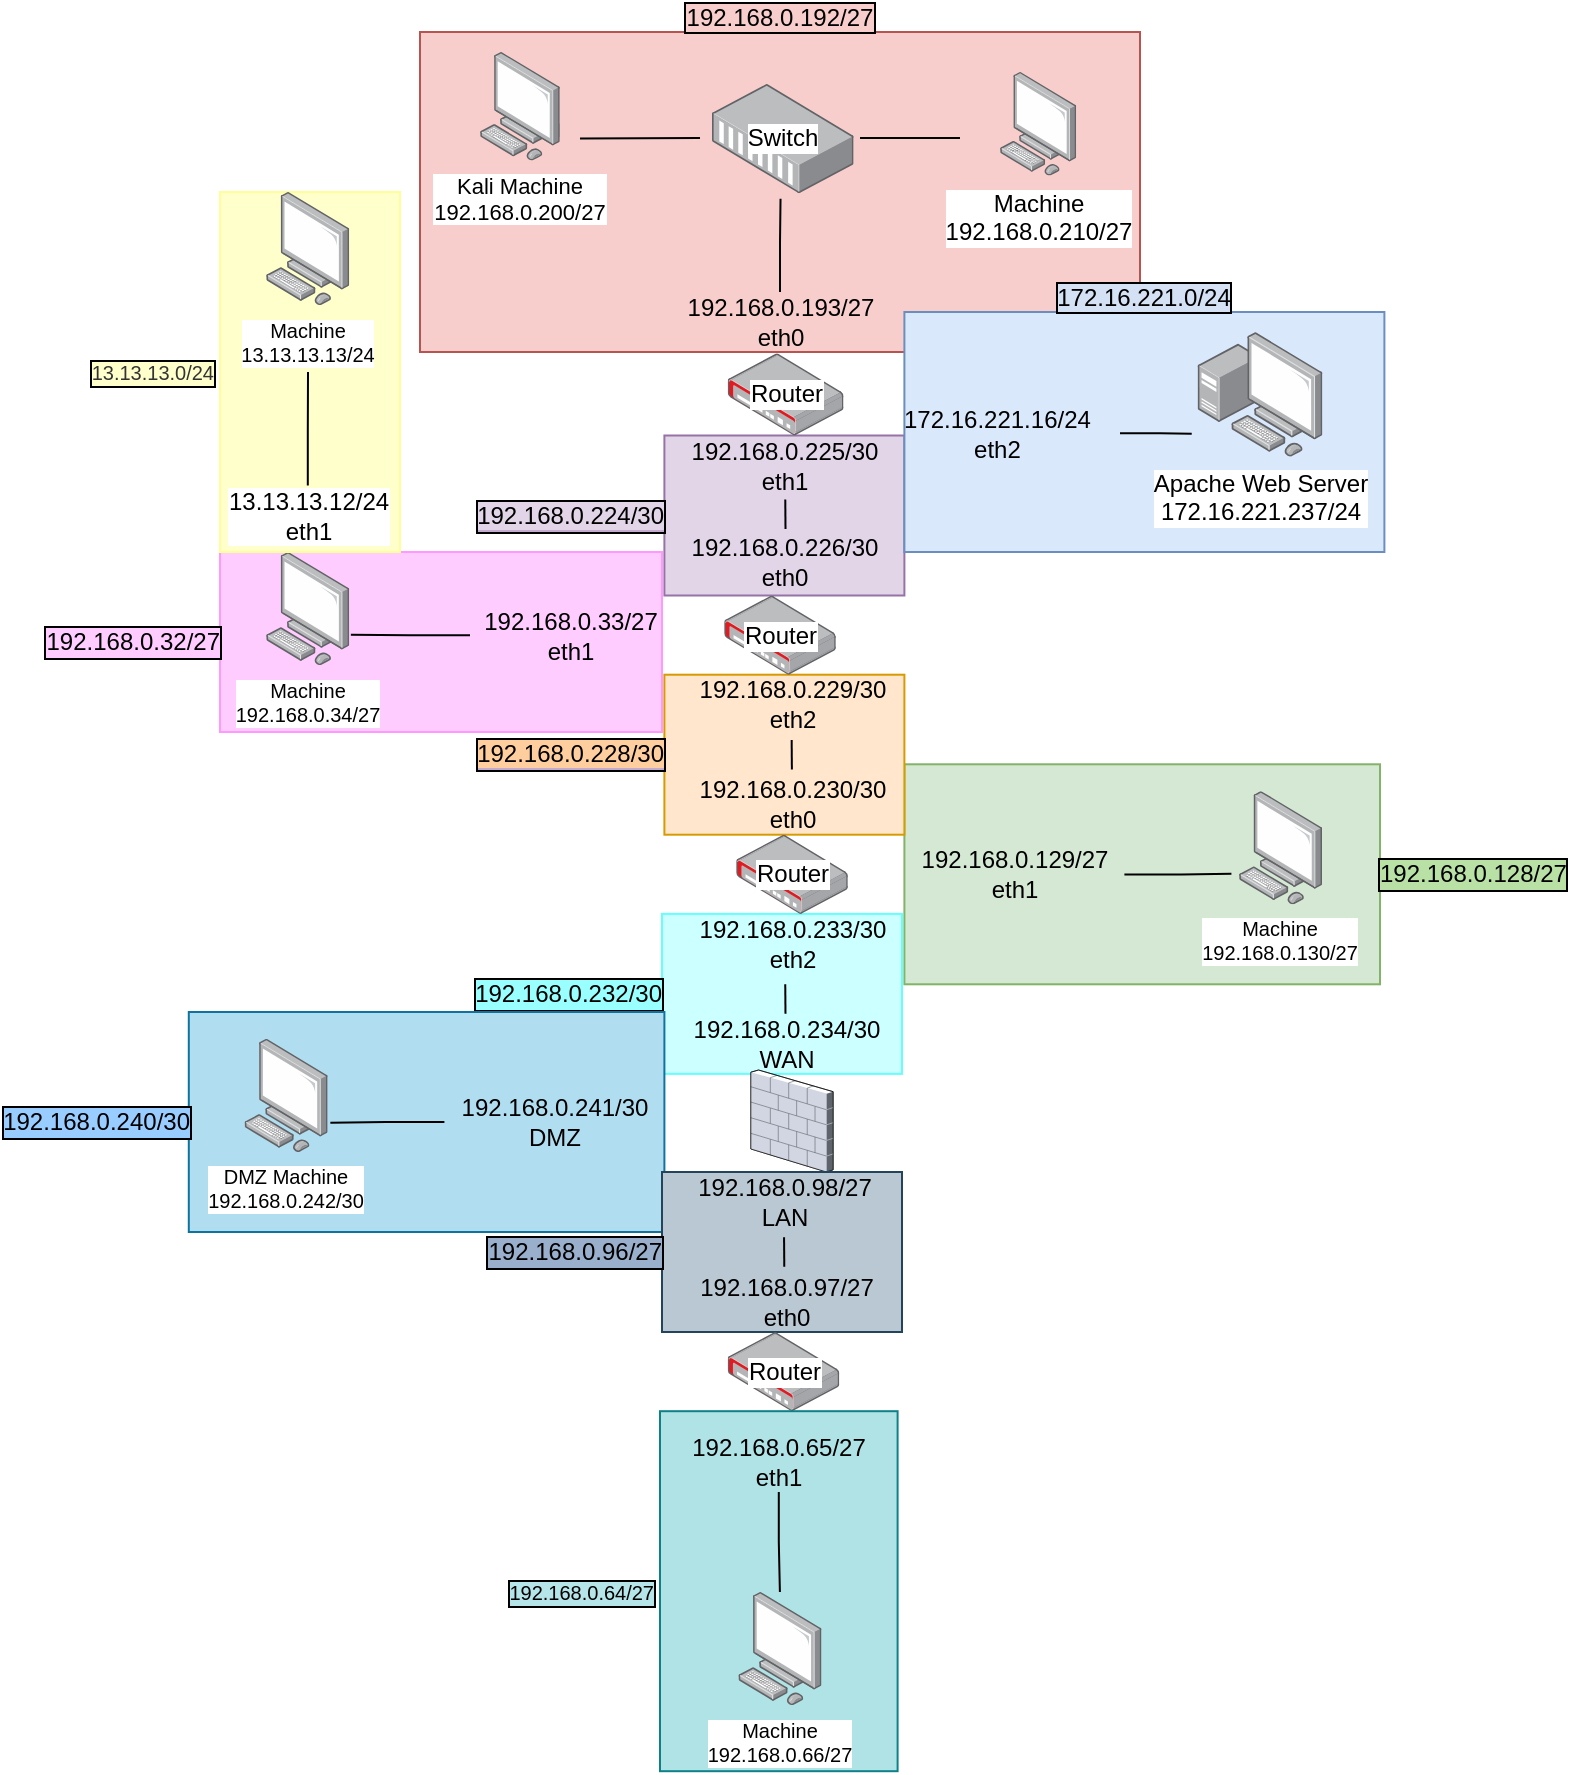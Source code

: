<mxfile version="15.9.4" type="github">
  <diagram id="bv9NfRFVShrriIwBrnN3" name="Page-1">
    <mxGraphModel dx="2500" dy="918" grid="1" gridSize="10" guides="1" tooltips="1" connect="1" arrows="1" fold="1" page="1" pageScale="1" pageWidth="827" pageHeight="1169" math="0" shadow="0">
      <root>
        <mxCell id="0" />
        <mxCell id="1" parent="0" />
        <mxCell id="MmpTSS29BtTi1EmhJtcV-57" value="192.168.0.128/27" style="rounded=0;labelBackgroundColor=#B9E0A5;labelBorderColor=default;fillColor=#d5e8d4;strokeColor=#82b366;labelPosition=right;verticalLabelPosition=middle;align=left;verticalAlign=middle;spacing=-1;whiteSpace=wrap;html=1;" parent="1" vertex="1">
          <mxGeometry x="402.2" y="406.15" width="237.8" height="110" as="geometry" />
        </mxCell>
        <mxCell id="MmpTSS29BtTi1EmhJtcV-56" value="192.168.0.32/27" style="rounded=0;labelBackgroundColor=#FFCCFF;labelBorderColor=default;fillColor=#FFCCFF;strokeColor=#FF99FF;labelPosition=left;verticalLabelPosition=middle;align=right;verticalAlign=middle;spacing=-1;whiteSpace=wrap;html=1;" parent="1" vertex="1">
          <mxGeometry x="60" y="300" width="221" height="90" as="geometry" />
        </mxCell>
        <mxCell id="MmpTSS29BtTi1EmhJtcV-54" value="&lt;span style=&quot;&quot;&gt;192.168.0.232/30&lt;/span&gt;" style="rounded=0;whiteSpace=wrap;html=1;labelBackgroundColor=#99FFFF;labelBorderColor=default;fillColor=#CCFFFF;strokeColor=#66FFFF;labelPosition=left;verticalLabelPosition=middle;align=right;verticalAlign=middle;spacing=-1;" parent="1" vertex="1">
          <mxGeometry x="281" y="480.95" width="120" height="80" as="geometry" />
        </mxCell>
        <mxCell id="MmpTSS29BtTi1EmhJtcV-51" value="&lt;div&gt;&lt;span style=&quot;background-color: rgb(255 , 206 , 159)&quot;&gt;192.168.0.228/30&lt;/span&gt;&lt;/div&gt;" style="rounded=0;whiteSpace=wrap;html=1;labelBackgroundColor=#C3ABD0;labelBorderColor=default;fillColor=#ffe6cc;strokeColor=#d79b00;labelPosition=left;verticalLabelPosition=middle;align=right;verticalAlign=middle;spacing=-1;" parent="1" vertex="1">
          <mxGeometry x="282.2" y="361.35" width="120" height="80" as="geometry" />
        </mxCell>
        <mxCell id="MmpTSS29BtTi1EmhJtcV-38" value="&lt;span style=&quot;background-color: rgb(225 , 213 , 231)&quot;&gt;192.168.0.224/30&lt;/span&gt;" style="rounded=0;whiteSpace=wrap;html=1;labelBackgroundColor=#C3ABD0;labelBorderColor=default;fillColor=#e1d5e7;strokeColor=#9673a6;labelPosition=left;verticalLabelPosition=middle;align=right;verticalAlign=middle;spacing=-1;" parent="1" vertex="1">
          <mxGeometry x="282.2" y="241.75" width="120" height="80" as="geometry" />
        </mxCell>
        <mxCell id="MmpTSS29BtTi1EmhJtcV-10" value="192.168.0.192/27" style="rounded=0;fillColor=#f8cecc;strokeColor=#b85450;labelPosition=center;verticalLabelPosition=top;align=center;verticalAlign=bottom;labelBackgroundColor=#F8CECC;labelBorderColor=default;spacing=-1;whiteSpace=wrap;html=1;" parent="1" vertex="1">
          <mxGeometry x="160" y="40" width="360" height="160" as="geometry" />
        </mxCell>
        <mxCell id="MmpTSS29BtTi1EmhJtcV-35" value="172.16.221.0/24" style="rounded=0;labelBackgroundColor=#D4E1F5;labelBorderColor=default;fillColor=#dae8fc;strokeColor=#6c8ebf;labelPosition=center;verticalLabelPosition=top;align=center;verticalAlign=bottom;spacing=-1;whiteSpace=wrap;html=1;" parent="1" vertex="1">
          <mxGeometry x="402.2" y="180" width="240" height="120" as="geometry" />
        </mxCell>
        <mxCell id="MmpTSS29BtTi1EmhJtcV-3" value="&lt;div&gt;Machine&lt;br&gt;&lt;/div&gt;&lt;div&gt;192.168.0.210/27&lt;/div&gt;" style="points=[];aspect=fixed;html=1;align=center;shadow=0;dashed=0;image;image=img/lib/allied_telesis/computer_and_terminals/Personal_Computer.svg;" parent="1" vertex="1">
          <mxGeometry x="450" y="60" width="38.22" height="51.8" as="geometry" />
        </mxCell>
        <mxCell id="pMQTTa0LI7Ytu90DuwI--7" style="edgeStyle=orthogonalEdgeStyle;rounded=0;orthogonalLoop=1;jettySize=auto;html=1;entryX=1.016;entryY=0.731;entryDx=0;entryDy=0;entryPerimeter=0;endArrow=none;endFill=0;" edge="1" parent="1" source="MmpTSS29BtTi1EmhJtcV-23" target="MmpTSS29BtTi1EmhJtcV-55">
          <mxGeometry relative="1" as="geometry" />
        </mxCell>
        <mxCell id="MmpTSS29BtTi1EmhJtcV-23" value="&lt;div&gt;192.168.0.33/27&lt;/div&gt;&lt;div&gt;eth1&lt;/div&gt;" style="text;html=1;align=center;verticalAlign=middle;resizable=0;points=[];autosize=1;strokeColor=none;fillColor=none;" parent="1" vertex="1">
          <mxGeometry x="185.0" y="326.55" width="100" height="30" as="geometry" />
        </mxCell>
        <mxCell id="pMQTTa0LI7Ytu90DuwI--5" style="edgeStyle=orthogonalEdgeStyle;rounded=0;orthogonalLoop=1;jettySize=auto;html=1;entryX=-0.09;entryY=0.73;entryDx=0;entryDy=0;entryPerimeter=0;endArrow=none;endFill=0;" edge="1" parent="1" source="MmpTSS29BtTi1EmhJtcV-28" target="MmpTSS29BtTi1EmhJtcV-59">
          <mxGeometry relative="1" as="geometry" />
        </mxCell>
        <mxCell id="MmpTSS29BtTi1EmhJtcV-28" value="&lt;div&gt;192.168.0.129/27&lt;/div&gt;&lt;div&gt;eth1&lt;/div&gt;" style="text;html=1;align=center;verticalAlign=middle;resizable=0;points=[];autosize=1;strokeColor=none;fillColor=none;" parent="1" vertex="1">
          <mxGeometry x="402.2" y="446.15" width="110" height="30" as="geometry" />
        </mxCell>
        <mxCell id="MmpTSS29BtTi1EmhJtcV-31" value="&lt;div&gt;Apache Web Server&lt;/div&gt;&lt;div&gt;172.16.221.237/24&lt;/div&gt;" style="points=[];aspect=fixed;html=1;align=center;shadow=0;dashed=0;image;image=img/lib/allied_telesis/computer_and_terminals/Personal_Computer_with_Server.svg;rounded=0;labelBackgroundColor=default;labelBorderColor=none;" parent="1" vertex="1">
          <mxGeometry x="548.8" y="190" width="62.4" height="62.4" as="geometry" />
        </mxCell>
        <mxCell id="MmpTSS29BtTi1EmhJtcV-42" style="edgeStyle=orthogonalEdgeStyle;rounded=0;orthogonalLoop=1;jettySize=auto;html=1;entryX=-0.047;entryY=0.815;entryDx=0;entryDy=0;entryPerimeter=0;endArrow=none;endFill=0;" parent="1" source="MmpTSS29BtTi1EmhJtcV-21" target="MmpTSS29BtTi1EmhJtcV-31" edge="1">
          <mxGeometry relative="1" as="geometry" />
        </mxCell>
        <mxCell id="MmpTSS29BtTi1EmhJtcV-21" value="&lt;div&gt;172.16.221.16/24&lt;/div&gt;&lt;div align=&quot;center&quot;&gt; eth2&lt;/div&gt;" style="text;whiteSpace=wrap;html=1;verticalAlign=middle;" parent="1" vertex="1">
          <mxGeometry x="400" y="225.55" width="110" height="30" as="geometry" />
        </mxCell>
        <mxCell id="MmpTSS29BtTi1EmhJtcV-7" value="&lt;div&gt;Router&lt;/div&gt;" style="points=[];aspect=fixed;html=1;align=center;shadow=0;dashed=0;image;image=img/lib/allied_telesis/security/Router_VPN.svg;direction=east;labelPosition=center;verticalLabelPosition=middle;verticalAlign=middle;" parent="1" vertex="1">
          <mxGeometry x="313.85" y="200.66" width="57.9" height="41.09" as="geometry" />
        </mxCell>
        <mxCell id="pMQTTa0LI7Ytu90DuwI--15" style="edgeStyle=orthogonalEdgeStyle;rounded=0;orthogonalLoop=1;jettySize=auto;html=1;entryX=0.484;entryY=1.051;entryDx=0;entryDy=0;entryPerimeter=0;endArrow=none;endFill=0;" edge="1" parent="1" source="MmpTSS29BtTi1EmhJtcV-15" target="pMQTTa0LI7Ytu90DuwI--14">
          <mxGeometry relative="1" as="geometry" />
        </mxCell>
        <mxCell id="MmpTSS29BtTi1EmhJtcV-15" value="&lt;div&gt;192.168.0.193/27&lt;/div&gt;&lt;div&gt;eth0&lt;/div&gt;" style="text;html=1;align=center;verticalAlign=middle;resizable=0;points=[];autosize=1;strokeColor=none;fillColor=none;labelBackgroundColor=none;" parent="1" vertex="1">
          <mxGeometry x="285" y="170" width="110" height="30" as="geometry" />
        </mxCell>
        <mxCell id="MmpTSS29BtTi1EmhJtcV-17" value="&lt;div&gt;192.168.0.225/30&lt;/div&gt;&lt;div&gt;eth1&lt;br&gt;&lt;/div&gt;" style="text;html=1;align=center;verticalAlign=middle;resizable=0;points=[];autosize=1;strokeColor=none;fillColor=none;" parent="1" vertex="1">
          <mxGeometry x="287.2" y="241.75" width="110" height="30" as="geometry" />
        </mxCell>
        <mxCell id="MmpTSS29BtTi1EmhJtcV-12" value="Router" style="points=[];aspect=fixed;html=1;align=center;shadow=0;dashed=0;image;image=img/lib/allied_telesis/security/Router_VPN.svg;labelPosition=center;verticalLabelPosition=middle;verticalAlign=middle;" parent="1" vertex="1">
          <mxGeometry x="312.1" y="321.75" width="55.8" height="39.6" as="geometry" />
        </mxCell>
        <mxCell id="MmpTSS29BtTi1EmhJtcV-13" value="&lt;div&gt;192.168.0.229/30&lt;/div&gt;&lt;div&gt;eth2&lt;/div&gt;" style="text;html=1;align=center;verticalAlign=middle;resizable=0;points=[];autosize=1;strokeColor=none;fillColor=none;spacing=2;" parent="1" vertex="1">
          <mxGeometry x="286" y="356.35" width="120" height="40" as="geometry" />
        </mxCell>
        <mxCell id="MmpTSS29BtTi1EmhJtcV-14" value="192.168.0.226/30&lt;br&gt;eth0&lt;br&gt;" style="text;align=center;verticalAlign=middle;resizable=0;points=[];autosize=1;strokeColor=none;fillColor=none;html=1;" parent="1" vertex="1">
          <mxGeometry x="287.2" y="290" width="110" height="30" as="geometry" />
        </mxCell>
        <mxCell id="MmpTSS29BtTi1EmhJtcV-41" value="" style="endArrow=none;html=1;rounded=0;entryX=0.504;entryY=1.067;entryDx=0;entryDy=0;entryPerimeter=0;exitX=0.505;exitY=-0.05;exitDx=0;exitDy=0;exitPerimeter=0;" parent="1" source="MmpTSS29BtTi1EmhJtcV-14" target="MmpTSS29BtTi1EmhJtcV-17" edge="1">
          <mxGeometry width="50" height="50" relative="1" as="geometry">
            <mxPoint x="450" y="410" as="sourcePoint" />
            <mxPoint x="500" y="360" as="targetPoint" />
          </mxGeometry>
        </mxCell>
        <mxCell id="MmpTSS29BtTi1EmhJtcV-26" value="&lt;div&gt;192.168.0.233/30&lt;/div&gt;&lt;div&gt;eth2&lt;/div&gt;" style="text;html=1;align=center;verticalAlign=middle;resizable=0;points=[];autosize=1;strokeColor=none;fillColor=none;" parent="1" vertex="1">
          <mxGeometry x="291" y="480.95" width="110" height="30" as="geometry" />
        </mxCell>
        <mxCell id="MmpTSS29BtTi1EmhJtcV-27" value="&lt;div&gt;192.168.0.230/30&lt;/div&gt;&lt;div&gt;eth0&lt;/div&gt;" style="text;html=1;align=center;verticalAlign=middle;resizable=0;points=[];autosize=1;strokeColor=none;fillColor=none;" parent="1" vertex="1">
          <mxGeometry x="291" y="411.35" width="110" height="30" as="geometry" />
        </mxCell>
        <mxCell id="MmpTSS29BtTi1EmhJtcV-52" value="Router" style="points=[];aspect=fixed;html=1;align=center;shadow=0;dashed=0;image;image=img/lib/allied_telesis/security/Router_VPN.svg;labelPosition=center;verticalLabelPosition=middle;verticalAlign=middle;" parent="1" vertex="1">
          <mxGeometry x="318.1" y="441.35" width="55.8" height="39.6" as="geometry" />
        </mxCell>
        <mxCell id="MmpTSS29BtTi1EmhJtcV-55" value="&lt;div style=&quot;font-size: 10px;&quot;&gt;Machine&lt;br style=&quot;font-size: 10px;&quot;&gt;&lt;/div&gt;&lt;div style=&quot;font-size: 10px;&quot;&gt;192.168.0.34/27&lt;/div&gt;" style="points=[];aspect=fixed;html=1;align=center;shadow=0;dashed=0;image;image=img/lib/allied_telesis/computer_and_terminals/Personal_Computer.svg;whiteSpace=wrap;fontSize=10;verticalAlign=top;" parent="1" vertex="1">
          <mxGeometry x="83.03" y="300" width="41.73" height="56.55" as="geometry" />
        </mxCell>
        <mxCell id="MmpTSS29BtTi1EmhJtcV-59" value="&lt;div style=&quot;font-size: 10px&quot;&gt;Machine&lt;br style=&quot;font-size: 10px&quot;&gt;&lt;/div&gt;&lt;div style=&quot;font-size: 10px&quot;&gt;192.168.0.130/27&lt;/div&gt;" style="points=[];aspect=fixed;html=1;align=center;shadow=0;dashed=0;image;image=img/lib/allied_telesis/computer_and_terminals/Personal_Computer.svg;whiteSpace=wrap;fontSize=10;verticalAlign=top;" parent="1" vertex="1">
          <mxGeometry x="569.47" y="419.6" width="41.73" height="56.55" as="geometry" />
        </mxCell>
        <mxCell id="MmpTSS29BtTi1EmhJtcV-61" value="&lt;div&gt;13.13.13.0/24&lt;/div&gt;" style="rounded=0;whiteSpace=wrap;html=1;labelBackgroundColor=#FFFFCC;labelBorderColor=default;fontSize=10;strokeColor=#FFFF99;fillColor=#FFFFCC;fontColor=#333333;labelPosition=left;verticalLabelPosition=middle;align=right;verticalAlign=middle;" parent="1" vertex="1">
          <mxGeometry x="60" y="120" width="90" height="180" as="geometry" />
        </mxCell>
        <mxCell id="MmpTSS29BtTi1EmhJtcV-60" value="&lt;div style=&quot;font-size: 10px&quot;&gt;Machine&lt;br style=&quot;font-size: 10px&quot;&gt;&lt;/div&gt;&lt;div style=&quot;font-size: 10px&quot;&gt;13.13.13.13/24&lt;/div&gt;" style="points=[];aspect=fixed;html=1;align=center;shadow=0;dashed=0;image;image=img/lib/allied_telesis/computer_and_terminals/Personal_Computer.svg;whiteSpace=wrap;fontSize=10;verticalAlign=top;" parent="1" vertex="1">
          <mxGeometry x="83.03" y="120" width="41.73" height="56.55" as="geometry" />
        </mxCell>
        <mxCell id="pMQTTa0LI7Ytu90DuwI--8" style="edgeStyle=orthogonalEdgeStyle;rounded=0;orthogonalLoop=1;jettySize=auto;html=1;endArrow=none;endFill=0;" edge="1" parent="1" source="MmpTSS29BtTi1EmhJtcV-62">
          <mxGeometry relative="1" as="geometry">
            <mxPoint x="104" y="210" as="targetPoint" />
          </mxGeometry>
        </mxCell>
        <mxCell id="MmpTSS29BtTi1EmhJtcV-62" value="&lt;div&gt;13.13.13.12/24&lt;/div&gt;eth1" style="text;html=1;align=center;verticalAlign=middle;resizable=0;points=[];autosize=1;strokeColor=none;fillColor=none;labelBorderColor=none;labelBackgroundColor=default;" parent="1" vertex="1">
          <mxGeometry x="53.9" y="266.75" width="100" height="30" as="geometry" />
        </mxCell>
        <mxCell id="YH8cENEPJfag4Ptt6UQ3-1" value="&lt;div&gt;192.168.0.240/30&lt;/div&gt;" style="rounded=0;labelBackgroundColor=#99CCFF;labelBorderColor=default;fillColor=#b1ddf0;strokeColor=#10739e;labelPosition=left;verticalLabelPosition=middle;align=right;verticalAlign=middle;spacing=-1;whiteSpace=wrap;html=1;fontColor=#000000;" parent="1" vertex="1">
          <mxGeometry x="44.4" y="530" width="237.8" height="110" as="geometry" />
        </mxCell>
        <mxCell id="YH8cENEPJfag4Ptt6UQ3-2" value="&lt;div&gt;DMZ Machine&lt;/div&gt;&lt;div&gt;192.168.0.242/30&lt;/div&gt;" style="points=[];aspect=fixed;html=1;align=center;shadow=0;dashed=0;image;image=img/lib/allied_telesis/computer_and_terminals/Personal_Computer.svg;whiteSpace=wrap;fontSize=10;verticalAlign=top;" parent="1" vertex="1">
          <mxGeometry x="72.2" y="543.45" width="41.73" height="56.55" as="geometry" />
        </mxCell>
        <mxCell id="YH8cENEPJfag4Ptt6UQ3-3" value="" style="verticalLabelPosition=bottom;sketch=0;aspect=fixed;html=1;verticalAlign=top;strokeColor=none;align=center;outlineConnect=0;shape=mxgraph.citrix.firewall;labelBackgroundColor=#99CCFF;fontColor=#000000;" parent="1" vertex="1">
          <mxGeometry x="325.43" y="559" width="41.13" height="51" as="geometry" />
        </mxCell>
        <mxCell id="pMQTTa0LI7Ytu90DuwI--4" style="edgeStyle=orthogonalEdgeStyle;rounded=0;orthogonalLoop=1;jettySize=auto;html=1;entryX=1.03;entryY=0.742;entryDx=0;entryDy=0;entryPerimeter=0;endArrow=none;endFill=0;" edge="1" parent="1" source="YH8cENEPJfag4Ptt6UQ3-4" target="YH8cENEPJfag4Ptt6UQ3-2">
          <mxGeometry relative="1" as="geometry" />
        </mxCell>
        <mxCell id="YH8cENEPJfag4Ptt6UQ3-4" value="192.168.0.241/30&lt;br&gt;DMZ" style="text;html=1;align=center;verticalAlign=middle;resizable=0;points=[];autosize=1;strokeColor=none;fillColor=none;fontColor=#000000;" parent="1" vertex="1">
          <mxGeometry x="172.2" y="570" width="110" height="30" as="geometry" />
        </mxCell>
        <mxCell id="YH8cENEPJfag4Ptt6UQ3-5" value="&lt;div&gt;192.168.0.234/30&lt;/div&gt;&lt;div&gt;WAN&lt;br&gt;&lt;/div&gt;" style="text;html=1;align=center;verticalAlign=middle;resizable=0;points=[];autosize=1;strokeColor=none;fillColor=none;fontColor=#000000;" parent="1" vertex="1">
          <mxGeometry x="287.8" y="530.95" width="110" height="30" as="geometry" />
        </mxCell>
        <mxCell id="YH8cENEPJfag4Ptt6UQ3-6" value="192.168.0.96/27" style="rounded=0;whiteSpace=wrap;html=1;labelBackgroundColor=#99AFCC;labelBorderColor=default;fillColor=#bac8d3;strokeColor=#23445d;labelPosition=left;verticalLabelPosition=middle;align=right;verticalAlign=middle;spacing=-1;" parent="1" vertex="1">
          <mxGeometry x="281" y="610" width="120" height="80" as="geometry" />
        </mxCell>
        <mxCell id="YH8cENEPJfag4Ptt6UQ3-7" value="&lt;div&gt;192.168.0.98/27&lt;/div&gt;&lt;div&gt;LAN&lt;br&gt;&lt;/div&gt;" style="text;html=1;align=center;verticalAlign=middle;resizable=0;points=[];autosize=1;strokeColor=none;fillColor=none;" parent="1" vertex="1">
          <mxGeometry x="292.2" y="610" width="100" height="30" as="geometry" />
        </mxCell>
        <mxCell id="YH8cENEPJfag4Ptt6UQ3-8" value="&lt;div&gt;192.168.0.97/27&lt;/div&gt;&lt;div&gt;eth0&lt;br&gt;&lt;/div&gt;" style="text;html=1;align=center;verticalAlign=middle;resizable=0;points=[];autosize=1;strokeColor=none;fillColor=none;fontColor=#000000;" parent="1" vertex="1">
          <mxGeometry x="292.8" y="660" width="100" height="30" as="geometry" />
        </mxCell>
        <mxCell id="YH8cENEPJfag4Ptt6UQ3-9" value="" style="endArrow=none;html=1;rounded=0;entryX=0.504;entryY=1.067;entryDx=0;entryDy=0;entryPerimeter=0;exitX=0.505;exitY=-0.05;exitDx=0;exitDy=0;exitPerimeter=0;" parent="1" edge="1">
          <mxGeometry width="50" height="50" relative="1" as="geometry">
            <mxPoint x="342.74" y="530.89" as="sourcePoint" />
            <mxPoint x="342.63" y="516.15" as="targetPoint" />
          </mxGeometry>
        </mxCell>
        <mxCell id="YH8cENEPJfag4Ptt6UQ3-12" value="" style="endArrow=none;html=1;rounded=0;entryX=0.504;entryY=1.067;entryDx=0;entryDy=0;entryPerimeter=0;exitX=0.505;exitY=-0.05;exitDx=0;exitDy=0;exitPerimeter=0;" parent="1" edge="1">
          <mxGeometry width="50" height="50" relative="1" as="geometry">
            <mxPoint x="342.14" y="657.37" as="sourcePoint" />
            <mxPoint x="342.03" y="642.63" as="targetPoint" />
          </mxGeometry>
        </mxCell>
        <mxCell id="YH8cENEPJfag4Ptt6UQ3-14" value="" style="endArrow=none;html=1;rounded=0;entryX=0.504;entryY=1.067;entryDx=0;entryDy=0;entryPerimeter=0;exitX=0.505;exitY=-0.05;exitDx=0;exitDy=0;exitPerimeter=0;" parent="1" edge="1">
          <mxGeometry width="50" height="50" relative="1" as="geometry">
            <mxPoint x="345.94" y="408.72" as="sourcePoint" />
            <mxPoint x="345.83" y="393.98" as="targetPoint" />
          </mxGeometry>
        </mxCell>
        <mxCell id="YH8cENEPJfag4Ptt6UQ3-15" value="Router" style="points=[];aspect=fixed;html=1;align=center;shadow=0;dashed=0;image;image=img/lib/allied_telesis/security/Router_VPN.svg;labelPosition=center;verticalLabelPosition=middle;verticalAlign=middle;" parent="1" vertex="1">
          <mxGeometry x="313.85" y="690" width="55.8" height="39.6" as="geometry" />
        </mxCell>
        <mxCell id="YH8cENEPJfag4Ptt6UQ3-16" value="192.168.0.64/27" style="rounded=0;whiteSpace=wrap;html=1;labelBackgroundColor=#B5E5E8;labelBorderColor=default;fontSize=10;strokeColor=#0e8088;fillColor=#b0e3e6;labelPosition=left;verticalLabelPosition=middle;align=right;verticalAlign=middle;" parent="1" vertex="1">
          <mxGeometry x="280" y="729.6" width="118.8" height="180" as="geometry" />
        </mxCell>
        <mxCell id="YH8cENEPJfag4Ptt6UQ3-17" value="&lt;div style=&quot;font-size: 10px&quot;&gt;Machine&lt;br style=&quot;font-size: 10px&quot;&gt;&lt;/div&gt;&lt;div style=&quot;font-size: 10px&quot;&gt;192.168.0.66/27&lt;/div&gt;" style="points=[];aspect=fixed;html=1;align=center;shadow=0;dashed=0;image;image=img/lib/allied_telesis/computer_and_terminals/Personal_Computer.svg;whiteSpace=wrap;fontSize=10;verticalAlign=top;" parent="1" vertex="1">
          <mxGeometry x="319.13" y="820" width="41.73" height="56.55" as="geometry" />
        </mxCell>
        <mxCell id="pMQTTa0LI7Ytu90DuwI--2" style="edgeStyle=orthogonalEdgeStyle;rounded=0;orthogonalLoop=1;jettySize=auto;html=1;endArrow=none;endFill=0;" edge="1" parent="1" source="YH8cENEPJfag4Ptt6UQ3-18" target="YH8cENEPJfag4Ptt6UQ3-17">
          <mxGeometry relative="1" as="geometry" />
        </mxCell>
        <mxCell id="YH8cENEPJfag4Ptt6UQ3-18" value="&lt;div&gt;192.168.0.65/27&lt;/div&gt;&lt;div&gt;eth1&lt;/div&gt;" style="text;html=1;align=center;verticalAlign=middle;resizable=0;points=[];autosize=1;strokeColor=none;fillColor=none;fontColor=#000000;" parent="1" vertex="1">
          <mxGeometry x="289.4" y="740" width="100" height="30" as="geometry" />
        </mxCell>
        <mxCell id="pMQTTa0LI7Ytu90DuwI--9" value="" style="group;container=1;" vertex="1" connectable="0" parent="1">
          <mxGeometry x="190" y="50" width="45.6" height="61.8" as="geometry" />
        </mxCell>
        <mxCell id="MmpTSS29BtTi1EmhJtcV-1" value="Kali Machine&#xa;192.168.0.200/27" style="points=[];aspect=fixed;align=center;shadow=0;dashed=0;image;image=img/lib/allied_telesis/computer_and_terminals/Personal_Computer.svg;fontSize=11;" parent="pMQTTa0LI7Ytu90DuwI--9" vertex="1">
          <mxGeometry width="40" height="54.21" as="geometry" />
        </mxCell>
        <mxCell id="MmpTSS29BtTi1EmhJtcV-30" value="" style="shape=image;html=1;verticalAlign=top;verticalLabelPosition=bottom;labelBackgroundColor=#ffffff;imageAspect=0;aspect=fixed;image=https://cdn0.iconfinder.com/data/icons/kameleon-free-pack/110/Hacker-128.png;rounded=0;labelBorderColor=default;" parent="pMQTTa0LI7Ytu90DuwI--9" vertex="1">
          <mxGeometry x="10" y="10.0" width="20" height="20" as="geometry" />
        </mxCell>
        <mxCell id="pMQTTa0LI7Ytu90DuwI--16" style="edgeStyle=orthogonalEdgeStyle;rounded=0;orthogonalLoop=1;jettySize=auto;html=1;endArrow=none;endFill=0;" edge="1" parent="1">
          <mxGeometry relative="1" as="geometry">
            <mxPoint x="380" y="93" as="sourcePoint" />
            <mxPoint x="430" y="93" as="targetPoint" />
          </mxGeometry>
        </mxCell>
        <mxCell id="pMQTTa0LI7Ytu90DuwI--18" style="edgeStyle=orthogonalEdgeStyle;rounded=0;orthogonalLoop=1;jettySize=auto;html=1;endArrow=none;endFill=0;" edge="1" parent="1">
          <mxGeometry relative="1" as="geometry">
            <mxPoint x="240" y="93.3" as="targetPoint" />
            <mxPoint x="300" y="93" as="sourcePoint" />
            <Array as="points">
              <mxPoint x="240" y="93" />
            </Array>
          </mxGeometry>
        </mxCell>
        <mxCell id="pMQTTa0LI7Ytu90DuwI--14" value="Switch" style="points=[];aspect=fixed;html=1;align=center;shadow=0;dashed=0;image;image=img/lib/allied_telesis/media_converters/Media_Converter_Modular.svg;labelBackgroundColor=default;labelBorderColor=none;labelPosition=center;verticalLabelPosition=middle;verticalAlign=middle;" vertex="1" parent="1">
          <mxGeometry x="306" y="66" width="70.8" height="54.6" as="geometry" />
        </mxCell>
      </root>
    </mxGraphModel>
  </diagram>
</mxfile>
